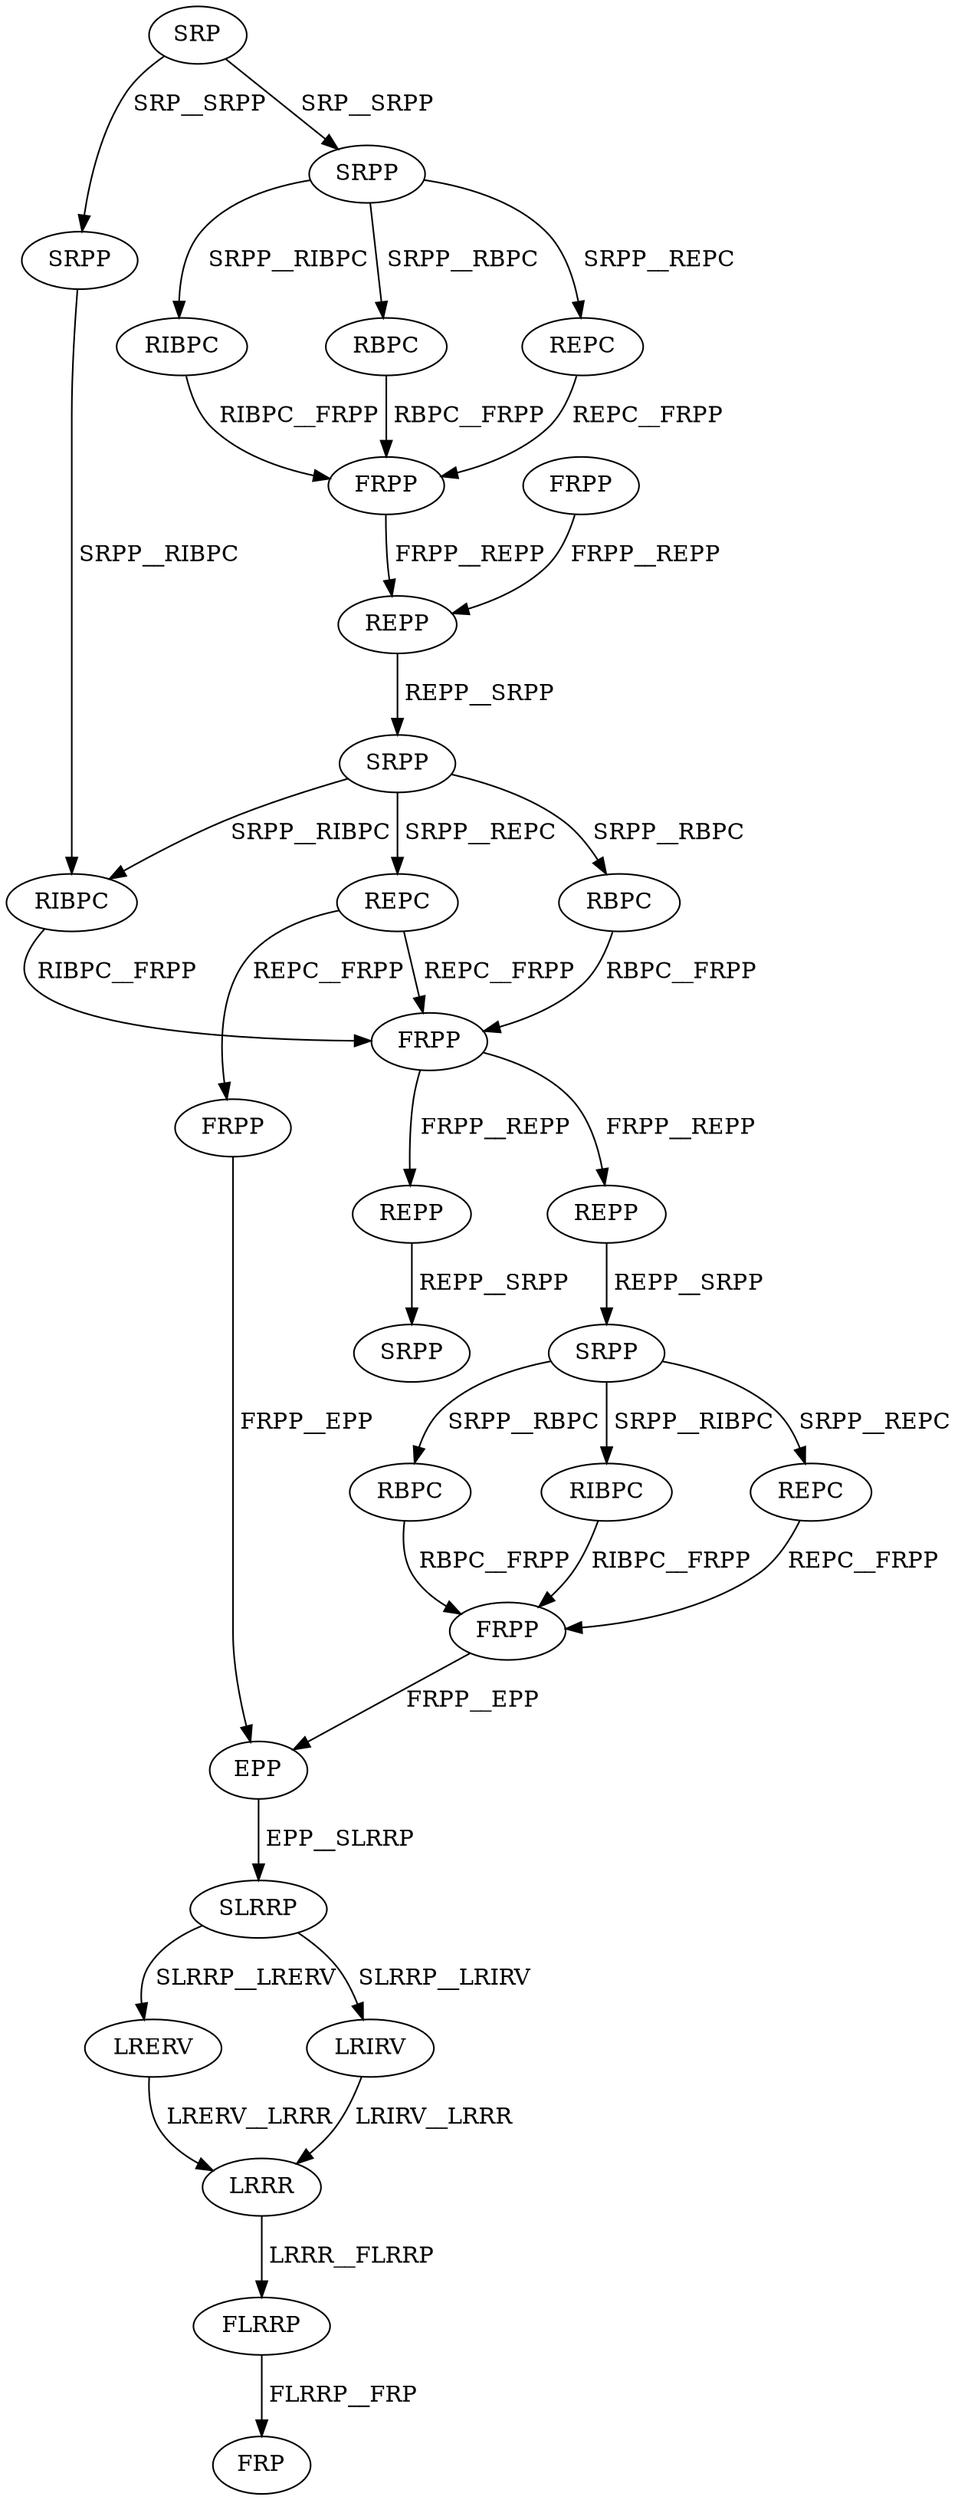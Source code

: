 digraph G { 
1 [label="SRP",color=black,fontcolor=black];
2 [label="SRPP",color=black,fontcolor=black];
3 [label="FRPP",color=black,fontcolor=black];
4 [label="RIBPC",color=black,fontcolor=black];
5 [label="RBPC",color=black,fontcolor=black];
6 [label="REPC",color=black,fontcolor=black];
7 [label="FRPP",color=black,fontcolor=black];
8 [label="SRPP",color=black,fontcolor=black];
9 [label="REPP",color=black,fontcolor=black];
10 [label="SRPP",color=black,fontcolor=black];
11 [label="RIBPC",color=black,fontcolor=black];
12 [label="RBPC",color=black,fontcolor=black];
13 [label="REPC",color=black,fontcolor=black];
14 [label="FRPP",color=black,fontcolor=black];
15 [label="REPP",color=black,fontcolor=black];
16 [label="SRPP",color=black,fontcolor=black];
17 [label="REPP",color=black,fontcolor=black];
18 [label="FRPP",color=black,fontcolor=black];
19 [label="RBPC",color=black,fontcolor=black];
20 [label="RIBPC",color=black,fontcolor=black];
21 [label="REPC",color=black,fontcolor=black];
22 [label="FRPP",color=black,fontcolor=black];
23 [label="SRPP",color=black,fontcolor=black];
24 [label="EPP",color=black,fontcolor=black];
25 [label="SLRRP",color=black,fontcolor=black];
26 [label="LRERV",color=black,fontcolor=black];
27 [label="LRIRV",color=black,fontcolor=black];
28 [label="LRRR",color=black,fontcolor=black];
29 [label="FLRRP",color=black,fontcolor=black];
30 [label="FRP",color=black,fontcolor=black];
1->2[label=" SRP__SRPP",color=black,fontcolor=black];
1->8[label=" SRP__SRPP",color=black,fontcolor=black];
2->4[label=" SRPP__RIBPC",color=black,fontcolor=black];
2->5[label=" SRPP__RBPC",color=black,fontcolor=black];
2->6[label=" SRPP__REPC",color=black,fontcolor=black];
3->9[label=" FRPP__REPP",color=black,fontcolor=black];
4->7[label=" RIBPC__FRPP",color=black,fontcolor=black];
5->7[label=" RBPC__FRPP",color=black,fontcolor=black];
6->7[label=" REPC__FRPP",color=black,fontcolor=black];
7->9[label=" FRPP__REPP",color=black,fontcolor=black];
8->11[label=" SRPP__RIBPC",color=black,fontcolor=black];
9->10[label=" REPP__SRPP",color=black,fontcolor=black];
10->11[label=" SRPP__RIBPC",color=black,fontcolor=black];
10->12[label=" SRPP__RBPC",color=black,fontcolor=black];
10->13[label=" SRPP__REPC",color=black,fontcolor=black];
11->14[label=" RIBPC__FRPP",color=black,fontcolor=black];
12->14[label=" RBPC__FRPP",color=black,fontcolor=black];
13->14[label=" REPC__FRPP",color=black,fontcolor=black];
13->18[label=" REPC__FRPP",color=black,fontcolor=black];
14->15[label=" FRPP__REPP",color=black,fontcolor=black];
14->17[label=" FRPP__REPP",color=black,fontcolor=black];
15->16[label=" REPP__SRPP",color=black,fontcolor=black];
16->19[label=" SRPP__RBPC",color=black,fontcolor=black];
16->20[label=" SRPP__RIBPC",color=black,fontcolor=black];
16->21[label=" SRPP__REPC",color=black,fontcolor=black];
17->23[label=" REPP__SRPP",color=black,fontcolor=black];
18->24[label=" FRPP__EPP",color=black,fontcolor=black];
19->22[label=" RBPC__FRPP",color=black,fontcolor=black];
20->22[label=" RIBPC__FRPP",color=black,fontcolor=black];
21->22[label=" REPC__FRPP",color=black,fontcolor=black];
22->24[label=" FRPP__EPP",color=black,fontcolor=black];
24->25[label=" EPP__SLRRP",color=black,fontcolor=black];
25->26[label=" SLRRP__LRERV",color=black,fontcolor=black];
25->27[label=" SLRRP__LRIRV",color=black,fontcolor=black];
26->28[label=" LRERV__LRRR",color=black,fontcolor=black];
27->28[label=" LRIRV__LRRR",color=black,fontcolor=black];
28->29[label=" LRRR__FLRRP",color=black,fontcolor=black];
29->30[label=" FLRRP__FRP",color=black,fontcolor=black];
}

